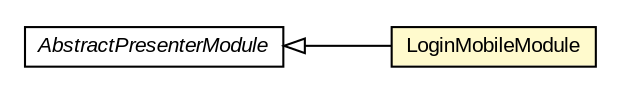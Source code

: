 #!/usr/local/bin/dot
#
# Class diagram 
# Generated by UMLGraph version R5_6-24-gf6e263 (http://www.umlgraph.org/)
#

digraph G {
	edge [fontname="arial",fontsize=10,labelfontname="arial",labelfontsize=10];
	node [fontname="arial",fontsize=10,shape=plaintext];
	nodesep=0.25;
	ranksep=0.5;
	rankdir=LR;
	// com.gwtplatform.mvp.client.gin.AbstractPresenterModule
	c311812 [label=<<table title="com.gwtplatform.mvp.client.gin.AbstractPresenterModule" border="0" cellborder="1" cellspacing="0" cellpadding="2" port="p" href="../../../../mvp/client/gin/AbstractPresenterModule.html">
		<tr><td><table border="0" cellspacing="0" cellpadding="1">
<tr><td align="center" balign="center"><font face="arial italic"> AbstractPresenterModule </font></td></tr>
		</table></td></tr>
		</table>>, URL="../../../../mvp/client/gin/AbstractPresenterModule.html", fontname="arial", fontcolor="black", fontsize=10.0];
	// com.gwtplatform.carstore.client.application.login.LoginMobileModule
	c312139 [label=<<table title="com.gwtplatform.carstore.client.application.login.LoginMobileModule" border="0" cellborder="1" cellspacing="0" cellpadding="2" port="p" bgcolor="lemonChiffon" href="./LoginMobileModule.html">
		<tr><td><table border="0" cellspacing="0" cellpadding="1">
<tr><td align="center" balign="center"> LoginMobileModule </td></tr>
		</table></td></tr>
		</table>>, URL="./LoginMobileModule.html", fontname="arial", fontcolor="black", fontsize=10.0];
	//com.gwtplatform.carstore.client.application.login.LoginMobileModule extends com.gwtplatform.mvp.client.gin.AbstractPresenterModule
	c311812:p -> c312139:p [dir=back,arrowtail=empty];
}


